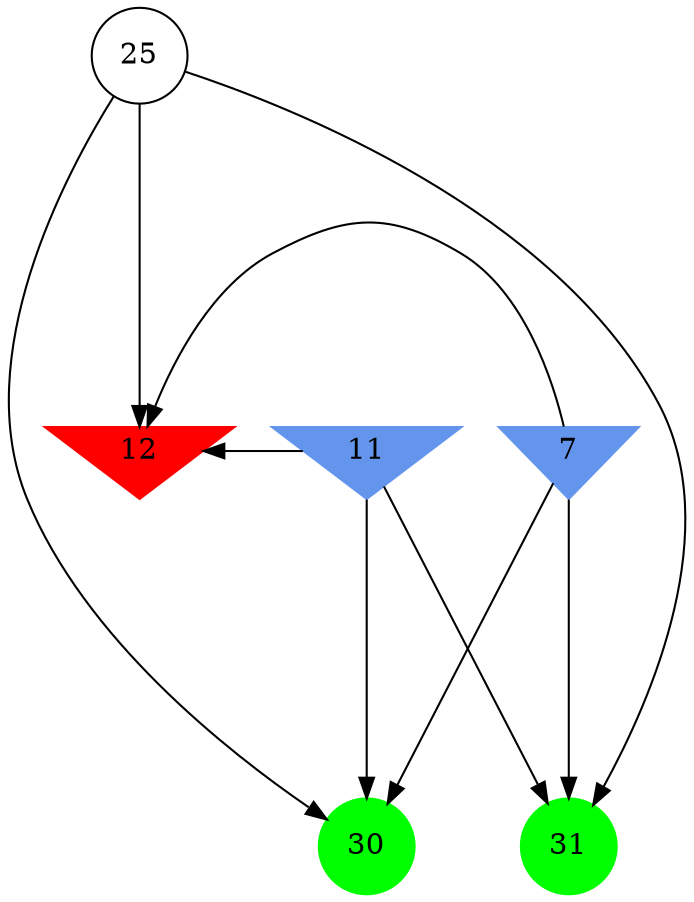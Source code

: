 digraph brain {
	ranksep=2.0;
	7 [shape=invtriangle,style=filled,color=cornflowerblue];
	11 [shape=invtriangle,style=filled,color=cornflowerblue];
	12 [shape=invtriangle,style=filled,color=red];
	25 [shape=circle,color=black];
	30 [shape=circle,style=filled,color=green];
	31 [shape=circle,style=filled,color=green];
	11	->	30;
	11	->	12;
	11	->	31;
	7	->	30;
	7	->	12;
	7	->	31;
	25	->	30;
	25	->	12;
	25	->	31;
	{ rank=same; 7; 11; 12; }
	{ rank=same; 25; }
	{ rank=same; 30; 31; }
}
